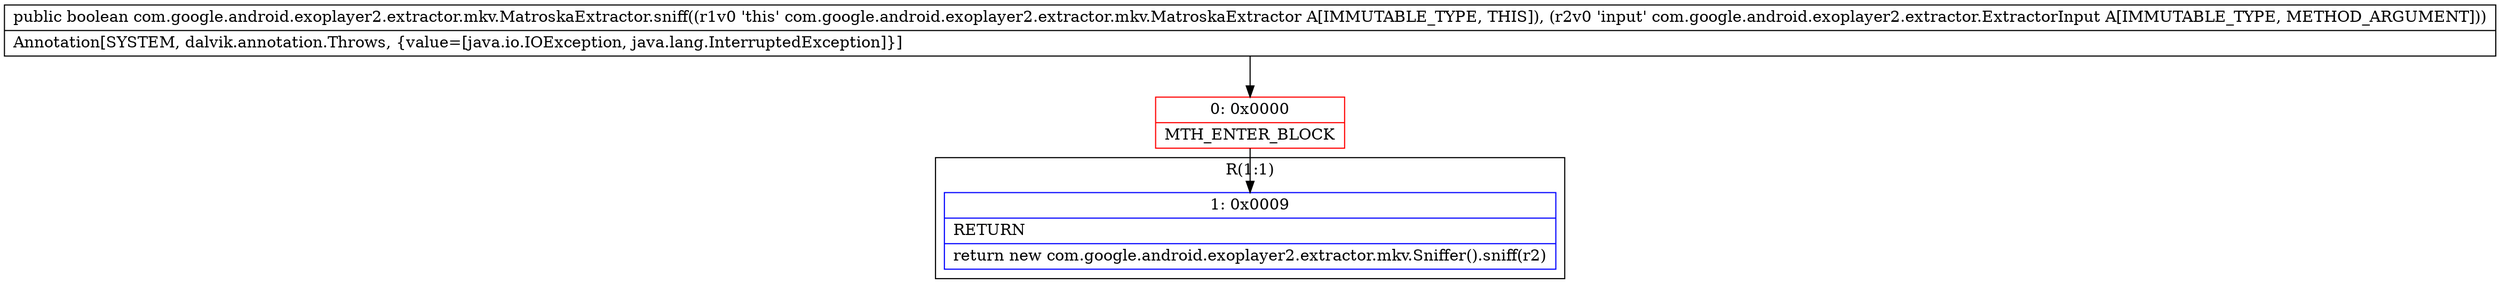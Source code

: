 digraph "CFG forcom.google.android.exoplayer2.extractor.mkv.MatroskaExtractor.sniff(Lcom\/google\/android\/exoplayer2\/extractor\/ExtractorInput;)Z" {
subgraph cluster_Region_307611777 {
label = "R(1:1)";
node [shape=record,color=blue];
Node_1 [shape=record,label="{1\:\ 0x0009|RETURN\l|return new com.google.android.exoplayer2.extractor.mkv.Sniffer().sniff(r2)\l}"];
}
Node_0 [shape=record,color=red,label="{0\:\ 0x0000|MTH_ENTER_BLOCK\l}"];
MethodNode[shape=record,label="{public boolean com.google.android.exoplayer2.extractor.mkv.MatroskaExtractor.sniff((r1v0 'this' com.google.android.exoplayer2.extractor.mkv.MatroskaExtractor A[IMMUTABLE_TYPE, THIS]), (r2v0 'input' com.google.android.exoplayer2.extractor.ExtractorInput A[IMMUTABLE_TYPE, METHOD_ARGUMENT]))  | Annotation[SYSTEM, dalvik.annotation.Throws, \{value=[java.io.IOException, java.lang.InterruptedException]\}]\l}"];
MethodNode -> Node_0;
Node_0 -> Node_1;
}

